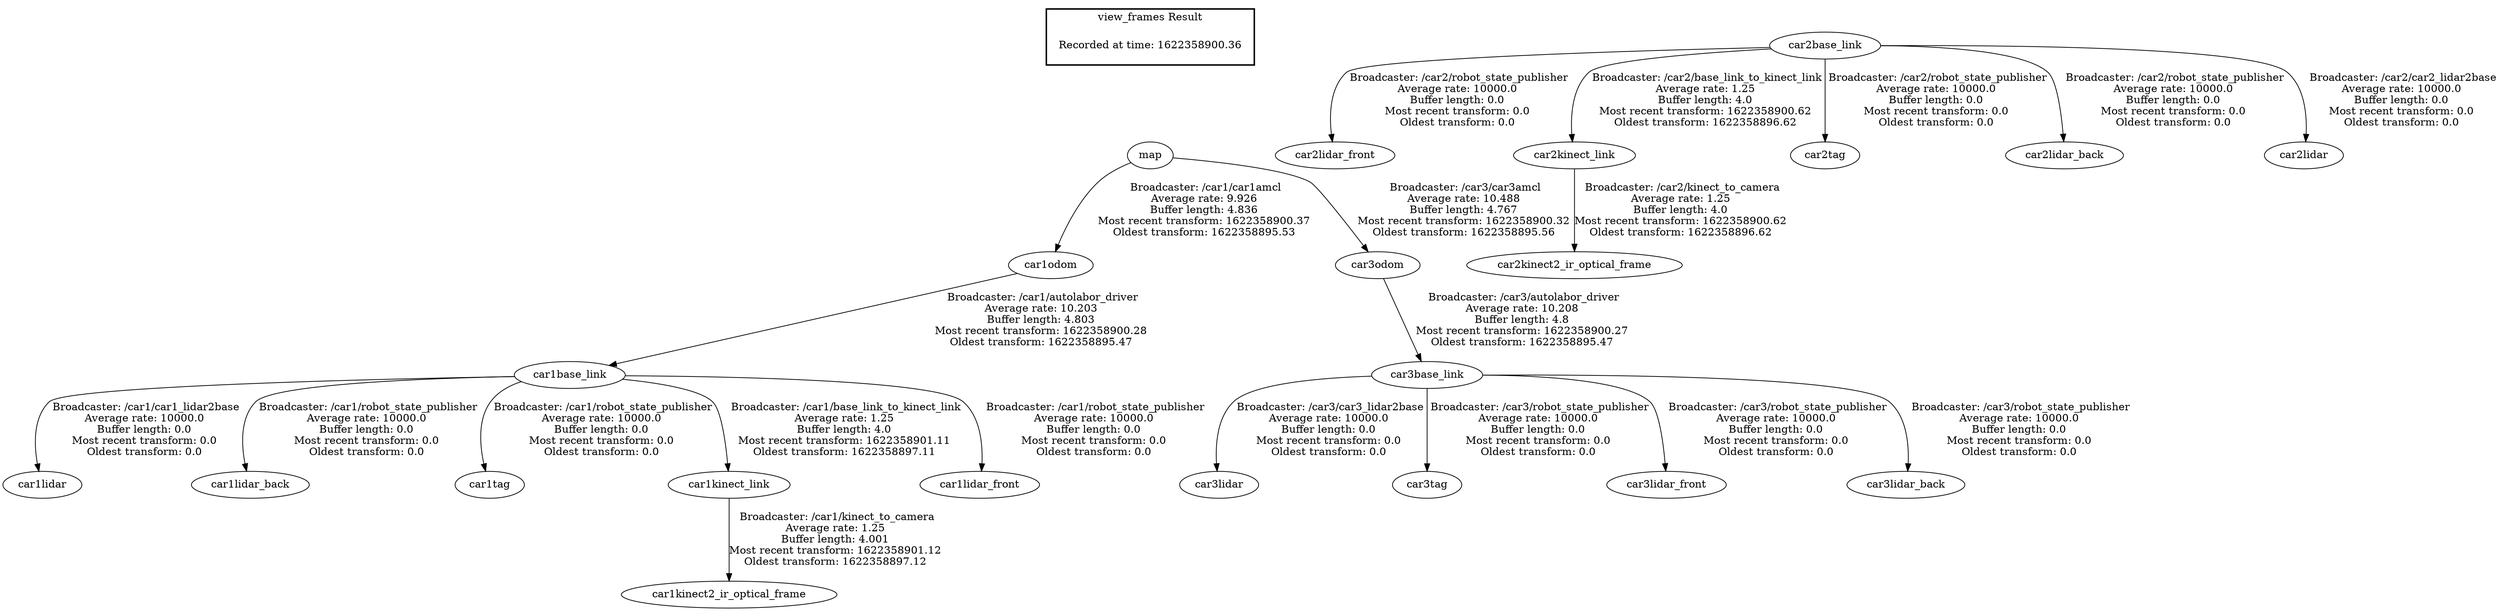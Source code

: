 digraph G {
"car3base_link" -> "car3lidar"[label=" Broadcaster: /car3/car3_lidar2base\nAverage rate: 10000.0\nBuffer length: 0.0\nMost recent transform: 0.0\nOldest transform: 0.0\n"];
"car1base_link" -> "car1lidar"[label=" Broadcaster: /car1/car1_lidar2base\nAverage rate: 10000.0\nBuffer length: 0.0\nMost recent transform: 0.0\nOldest transform: 0.0\n"];
"car1odom" -> "car1base_link"[label=" Broadcaster: /car1/autolabor_driver\nAverage rate: 10.203\nBuffer length: 4.803\nMost recent transform: 1622358900.28\nOldest transform: 1622358895.47\n"];
"car1base_link" -> "car1lidar_back"[label=" Broadcaster: /car1/robot_state_publisher\nAverage rate: 10000.0\nBuffer length: 0.0\nMost recent transform: 0.0\nOldest transform: 0.0\n"];
"car2base_link" -> "car2lidar_front"[label=" Broadcaster: /car2/robot_state_publisher\nAverage rate: 10000.0\nBuffer length: 0.0\nMost recent transform: 0.0\nOldest transform: 0.0\n"];
"car2kinect_link" -> "car2kinect2_ir_optical_frame"[label=" Broadcaster: /car2/kinect_to_camera\nAverage rate: 1.25\nBuffer length: 4.0\nMost recent transform: 1622358900.62\nOldest transform: 1622358896.62\n"];
"car2base_link" -> "car2tag"[label=" Broadcaster: /car2/robot_state_publisher\nAverage rate: 10000.0\nBuffer length: 0.0\nMost recent transform: 0.0\nOldest transform: 0.0\n"];
"car3odom" -> "car3base_link"[label=" Broadcaster: /car3/autolabor_driver\nAverage rate: 10.208\nBuffer length: 4.8\nMost recent transform: 1622358900.27\nOldest transform: 1622358895.47\n"];
"car1base_link" -> "car1tag"[label=" Broadcaster: /car1/robot_state_publisher\nAverage rate: 10000.0\nBuffer length: 0.0\nMost recent transform: 0.0\nOldest transform: 0.0\n"];
"car2base_link" -> "car2kinect_link"[label=" Broadcaster: /car2/base_link_to_kinect_link\nAverage rate: 1.25\nBuffer length: 4.0\nMost recent transform: 1622358900.62\nOldest transform: 1622358896.62\n"];
"car1kinect_link" -> "car1kinect2_ir_optical_frame"[label=" Broadcaster: /car1/kinect_to_camera\nAverage rate: 1.25\nBuffer length: 4.001\nMost recent transform: 1622358901.12\nOldest transform: 1622358897.12\n"];
"car3base_link" -> "car3tag"[label=" Broadcaster: /car3/robot_state_publisher\nAverage rate: 10000.0\nBuffer length: 0.0\nMost recent transform: 0.0\nOldest transform: 0.0\n"];
"car3base_link" -> "car3lidar_front"[label=" Broadcaster: /car3/robot_state_publisher\nAverage rate: 10000.0\nBuffer length: 0.0\nMost recent transform: 0.0\nOldest transform: 0.0\n"];
"car1base_link" -> "car1lidar_front"[label=" Broadcaster: /car1/robot_state_publisher\nAverage rate: 10000.0\nBuffer length: 0.0\nMost recent transform: 0.0\nOldest transform: 0.0\n"];
"car2base_link" -> "car2lidar_back"[label=" Broadcaster: /car2/robot_state_publisher\nAverage rate: 10000.0\nBuffer length: 0.0\nMost recent transform: 0.0\nOldest transform: 0.0\n"];
"car2base_link" -> "car2lidar"[label=" Broadcaster: /car2/car2_lidar2base\nAverage rate: 10000.0\nBuffer length: 0.0\nMost recent transform: 0.0\nOldest transform: 0.0\n"];
"map" -> "car3odom"[label=" Broadcaster: /car3/car3amcl\nAverage rate: 10.488\nBuffer length: 4.767\nMost recent transform: 1622358900.32\nOldest transform: 1622358895.56\n"];
"car3base_link" -> "car3lidar_back"[label=" Broadcaster: /car3/robot_state_publisher\nAverage rate: 10000.0\nBuffer length: 0.0\nMost recent transform: 0.0\nOldest transform: 0.0\n"];
"map" -> "car1odom"[label=" Broadcaster: /car1/car1amcl\nAverage rate: 9.926\nBuffer length: 4.836\nMost recent transform: 1622358900.37\nOldest transform: 1622358895.53\n"];
"car1base_link" -> "car1kinect_link"[label=" Broadcaster: /car1/base_link_to_kinect_link\nAverage rate: 1.25\nBuffer length: 4.0\nMost recent transform: 1622358901.11\nOldest transform: 1622358897.11\n"];
edge [style=invis];
 subgraph cluster_legend { style=bold; color=black; label ="view_frames Result";
"Recorded at time: 1622358900.36"[ shape=plaintext ] ;
}->"map";
}